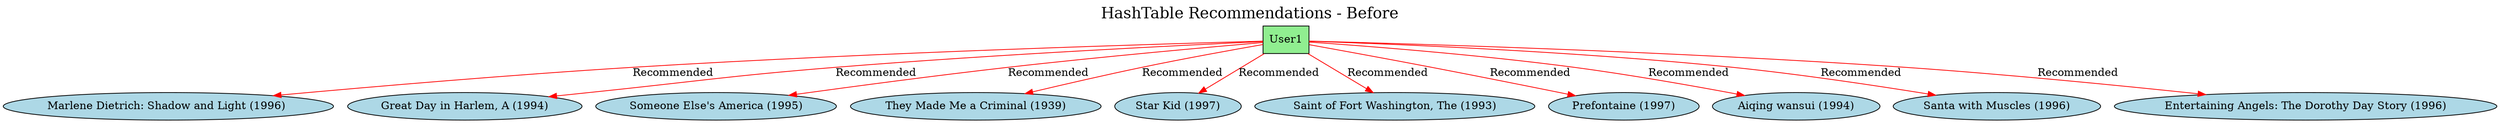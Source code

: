 digraph G {
    label="HashTable Recommendations - Before";
    labelloc=top;
    fontsize=20;
    node [style=filled, fillcolor=lightblue];
    "User1" [shape=box, fillcolor=lightgreen];
    "User1" -> "Movie1201" [label="Recommended", color=red];
    "Movie1201" [label="Marlene Dietrich: Shadow and Light (1996) "];
    "User1" -> "Movie814" [label="Recommended", color=red];
    "Movie814" [label="Great Day in Harlem, A (1994)"];
    "User1" -> "Movie1599" [label="Recommended", color=red];
    "Movie1599" [label="Someone Else's America (1995)"];
    "User1" -> "Movie1122" [label="Recommended", color=red];
    "Movie1122" [label="They Made Me a Criminal (1939)"];
    "User1" -> "Movie1293" [label="Recommended", color=red];
    "Movie1293" [label="Star Kid (1997)"];
    "User1" -> "Movie1467" [label="Recommended", color=red];
    "Movie1467" [label="Saint of Fort Washington, The (1993)"];
    "User1" -> "Movie1189" [label="Recommended", color=red];
    "Movie1189" [label="Prefontaine (1997)"];
    "User1" -> "Movie1536" [label="Recommended", color=red];
    "Movie1536" [label="Aiqing wansui (1994)"];
    "User1" -> "Movie1500" [label="Recommended", color=red];
    "Movie1500" [label="Santa with Muscles (1996)"];
    "User1" -> "Movie1653" [label="Recommended", color=red];
    "Movie1653" [label="Entertaining Angels: The Dorothy Day Story (1996)"];
}
